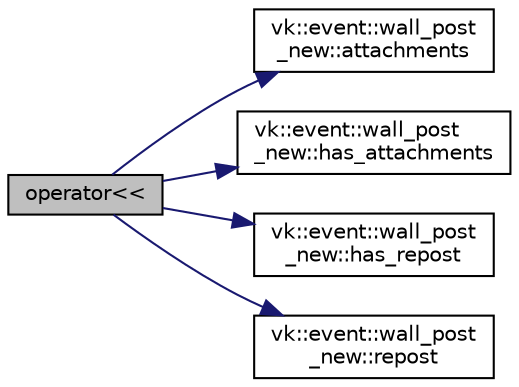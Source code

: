 digraph "operator&lt;&lt;"
{
 // LATEX_PDF_SIZE
  edge [fontname="Helvetica",fontsize="10",labelfontname="Helvetica",labelfontsize="10"];
  node [fontname="Helvetica",fontsize="10",shape=record];
  rankdir="LR";
  Node1 [label="operator\<\<",height=0.2,width=0.4,color="black", fillcolor="grey75", style="filled", fontcolor="black",tooltip=" "];
  Node1 -> Node2 [color="midnightblue",fontsize="10",style="solid",fontname="Helvetica"];
  Node2 [label="vk::event::wall_post\l_new::attachments",height=0.2,width=0.4,color="black", fillcolor="white", style="filled",URL="$classvk_1_1event_1_1wall__post__new.html#a5af75b54e21fb3af906d1ff177a11268",tooltip="Get attachments vector."];
  Node1 -> Node3 [color="midnightblue",fontsize="10",style="solid",fontname="Helvetica"];
  Node3 [label="vk::event::wall_post\l_new::has_attachments",height=0.2,width=0.4,color="black", fillcolor="white", style="filled",URL="$classvk_1_1event_1_1wall__post__new.html#a28fc56faaf2750baf744d983ba1a6917",tooltip=" "];
  Node1 -> Node4 [color="midnightblue",fontsize="10",style="solid",fontname="Helvetica"];
  Node4 [label="vk::event::wall_post\l_new::has_repost",height=0.2,width=0.4,color="black", fillcolor="white", style="filled",URL="$classvk_1_1event_1_1wall__post__new.html#ac870365959904c6108855c2b5da0ad6f",tooltip=" "];
  Node1 -> Node5 [color="midnightblue",fontsize="10",style="solid",fontname="Helvetica"];
  Node5 [label="vk::event::wall_post\l_new::repost",height=0.2,width=0.4,color="black", fillcolor="white", style="filled",URL="$classvk_1_1event_1_1wall__post__new.html#ae841d14968b81c9e401a923e52c7c914",tooltip=" "];
}
